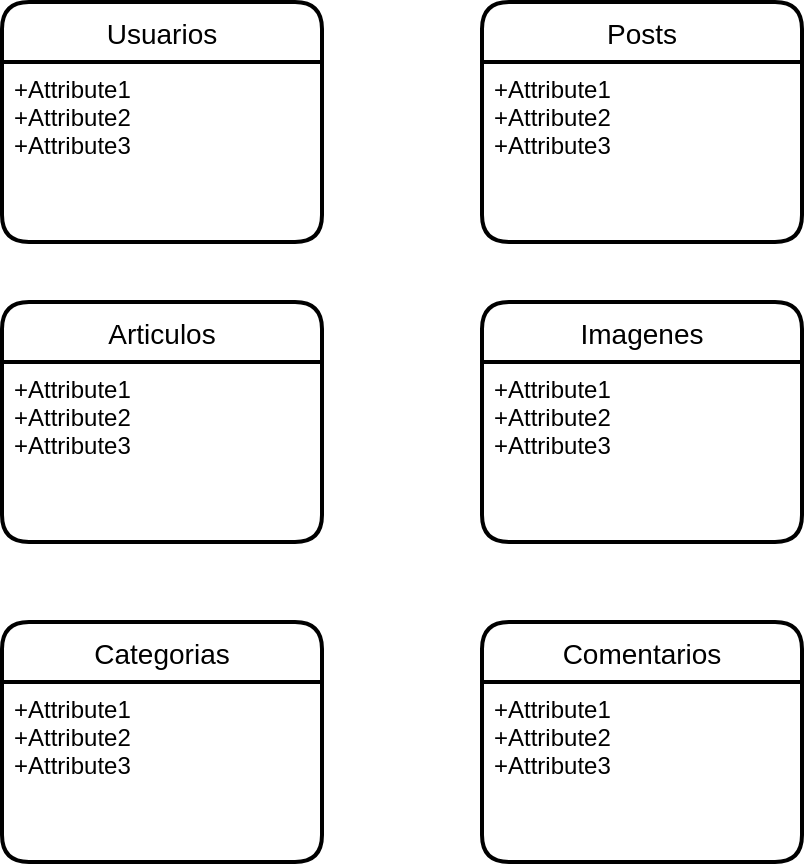 <mxfile version="17.4.6" type="github">
  <diagram id="o8UFwl47REkMgcq41JNA" name="Page-1">
    <mxGraphModel dx="1304" dy="525" grid="1" gridSize="10" guides="1" tooltips="1" connect="1" arrows="1" fold="1" page="1" pageScale="1" pageWidth="827" pageHeight="1169" math="0" shadow="0">
      <root>
        <mxCell id="0" />
        <mxCell id="1" parent="0" />
        <mxCell id="EUN97wrOS5Iwx4OiVZOV-1" value="Usuarios" style="swimlane;childLayout=stackLayout;horizontal=1;startSize=30;horizontalStack=0;rounded=1;fontSize=14;fontStyle=0;strokeWidth=2;resizeParent=0;resizeLast=1;shadow=0;dashed=0;align=center;" vertex="1" parent="1">
          <mxGeometry x="200" y="30" width="160" height="120" as="geometry" />
        </mxCell>
        <mxCell id="EUN97wrOS5Iwx4OiVZOV-2" value="+Attribute1&#xa;+Attribute2&#xa;+Attribute3" style="align=left;strokeColor=none;fillColor=none;spacingLeft=4;fontSize=12;verticalAlign=top;resizable=0;rotatable=0;part=1;" vertex="1" parent="EUN97wrOS5Iwx4OiVZOV-1">
          <mxGeometry y="30" width="160" height="90" as="geometry" />
        </mxCell>
        <mxCell id="EUN97wrOS5Iwx4OiVZOV-8" value="Posts" style="swimlane;childLayout=stackLayout;horizontal=1;startSize=30;horizontalStack=0;rounded=1;fontSize=14;fontStyle=0;strokeWidth=2;resizeParent=0;resizeLast=1;shadow=0;dashed=0;align=center;" vertex="1" parent="1">
          <mxGeometry x="440" y="30" width="160" height="120" as="geometry" />
        </mxCell>
        <mxCell id="EUN97wrOS5Iwx4OiVZOV-9" value="+Attribute1&#xa;+Attribute2&#xa;+Attribute3" style="align=left;strokeColor=none;fillColor=none;spacingLeft=4;fontSize=12;verticalAlign=top;resizable=0;rotatable=0;part=1;" vertex="1" parent="EUN97wrOS5Iwx4OiVZOV-8">
          <mxGeometry y="30" width="160" height="90" as="geometry" />
        </mxCell>
        <mxCell id="EUN97wrOS5Iwx4OiVZOV-11" value="Articulos" style="swimlane;childLayout=stackLayout;horizontal=1;startSize=30;horizontalStack=0;rounded=1;fontSize=14;fontStyle=0;strokeWidth=2;resizeParent=0;resizeLast=1;shadow=0;dashed=0;align=center;" vertex="1" parent="1">
          <mxGeometry x="200" y="180" width="160" height="120" as="geometry" />
        </mxCell>
        <mxCell id="EUN97wrOS5Iwx4OiVZOV-12" value="+Attribute1&#xa;+Attribute2&#xa;+Attribute3" style="align=left;strokeColor=none;fillColor=none;spacingLeft=4;fontSize=12;verticalAlign=top;resizable=0;rotatable=0;part=1;" vertex="1" parent="EUN97wrOS5Iwx4OiVZOV-11">
          <mxGeometry y="30" width="160" height="90" as="geometry" />
        </mxCell>
        <mxCell id="EUN97wrOS5Iwx4OiVZOV-13" value="Imagenes" style="swimlane;childLayout=stackLayout;horizontal=1;startSize=30;horizontalStack=0;rounded=1;fontSize=14;fontStyle=0;strokeWidth=2;resizeParent=0;resizeLast=1;shadow=0;dashed=0;align=center;" vertex="1" parent="1">
          <mxGeometry x="440" y="180" width="160" height="120" as="geometry" />
        </mxCell>
        <mxCell id="EUN97wrOS5Iwx4OiVZOV-14" value="+Attribute1&#xa;+Attribute2&#xa;+Attribute3" style="align=left;strokeColor=none;fillColor=none;spacingLeft=4;fontSize=12;verticalAlign=top;resizable=0;rotatable=0;part=1;" vertex="1" parent="EUN97wrOS5Iwx4OiVZOV-13">
          <mxGeometry y="30" width="160" height="90" as="geometry" />
        </mxCell>
        <mxCell id="EUN97wrOS5Iwx4OiVZOV-15" value="Categorias" style="swimlane;childLayout=stackLayout;horizontal=1;startSize=30;horizontalStack=0;rounded=1;fontSize=14;fontStyle=0;strokeWidth=2;resizeParent=0;resizeLast=1;shadow=0;dashed=0;align=center;" vertex="1" parent="1">
          <mxGeometry x="200" y="340" width="160" height="120" as="geometry" />
        </mxCell>
        <mxCell id="EUN97wrOS5Iwx4OiVZOV-16" value="+Attribute1&#xa;+Attribute2&#xa;+Attribute3" style="align=left;strokeColor=none;fillColor=none;spacingLeft=4;fontSize=12;verticalAlign=top;resizable=0;rotatable=0;part=1;" vertex="1" parent="EUN97wrOS5Iwx4OiVZOV-15">
          <mxGeometry y="30" width="160" height="90" as="geometry" />
        </mxCell>
        <mxCell id="EUN97wrOS5Iwx4OiVZOV-19" value="Comentarios" style="swimlane;childLayout=stackLayout;horizontal=1;startSize=30;horizontalStack=0;rounded=1;fontSize=14;fontStyle=0;strokeWidth=2;resizeParent=0;resizeLast=1;shadow=0;dashed=0;align=center;" vertex="1" parent="1">
          <mxGeometry x="440" y="340" width="160" height="120" as="geometry" />
        </mxCell>
        <mxCell id="EUN97wrOS5Iwx4OiVZOV-20" value="+Attribute1&#xa;+Attribute2&#xa;+Attribute3" style="align=left;strokeColor=none;fillColor=none;spacingLeft=4;fontSize=12;verticalAlign=top;resizable=0;rotatable=0;part=1;" vertex="1" parent="EUN97wrOS5Iwx4OiVZOV-19">
          <mxGeometry y="30" width="160" height="90" as="geometry" />
        </mxCell>
      </root>
    </mxGraphModel>
  </diagram>
</mxfile>
